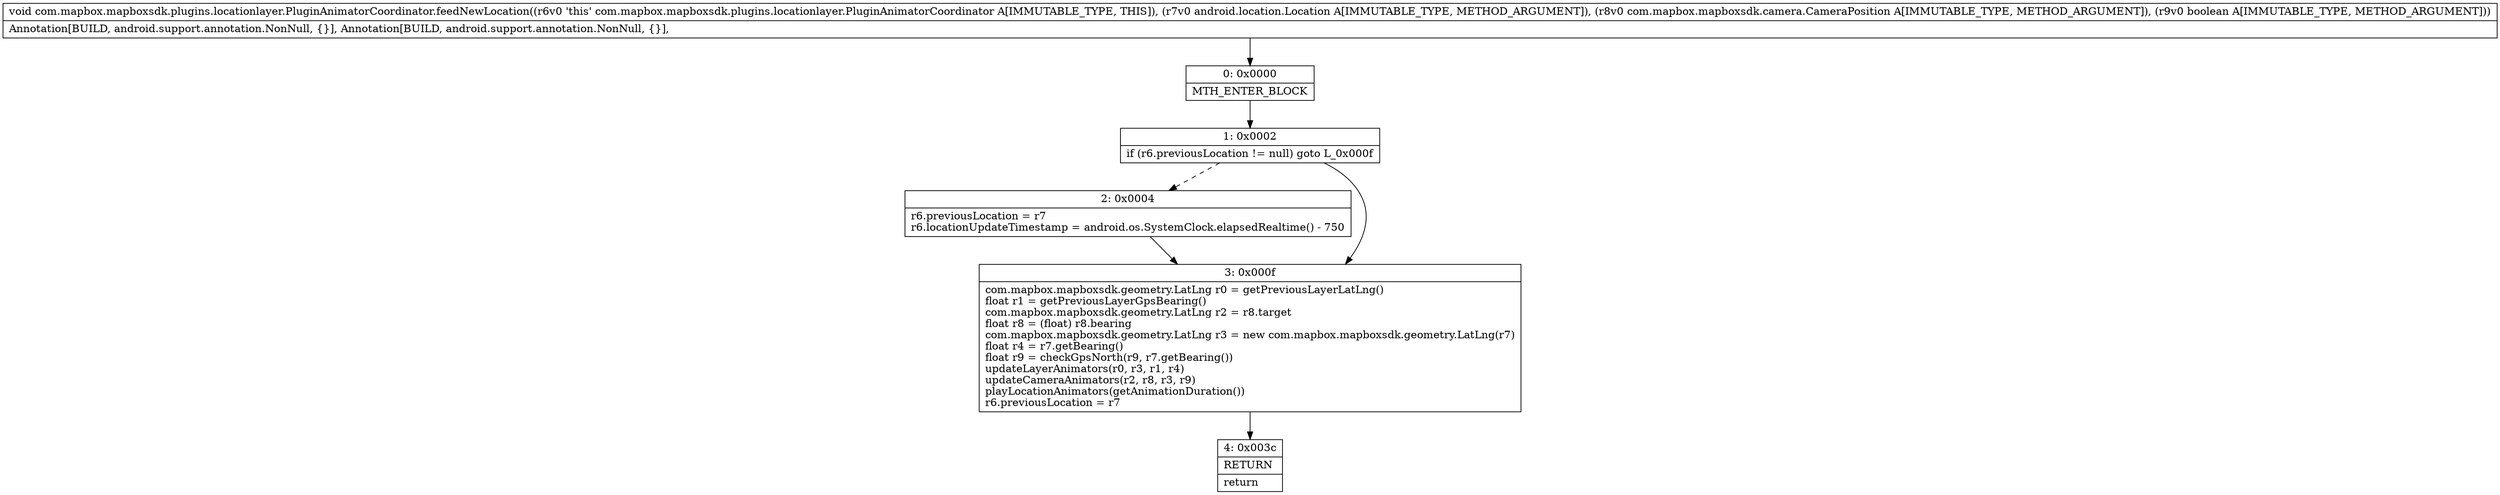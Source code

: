 digraph "CFG forcom.mapbox.mapboxsdk.plugins.locationlayer.PluginAnimatorCoordinator.feedNewLocation(Landroid\/location\/Location;Lcom\/mapbox\/mapboxsdk\/camera\/CameraPosition;Z)V" {
Node_0 [shape=record,label="{0\:\ 0x0000|MTH_ENTER_BLOCK\l}"];
Node_1 [shape=record,label="{1\:\ 0x0002|if (r6.previousLocation != null) goto L_0x000f\l}"];
Node_2 [shape=record,label="{2\:\ 0x0004|r6.previousLocation = r7\lr6.locationUpdateTimestamp = android.os.SystemClock.elapsedRealtime() \- 750\l}"];
Node_3 [shape=record,label="{3\:\ 0x000f|com.mapbox.mapboxsdk.geometry.LatLng r0 = getPreviousLayerLatLng()\lfloat r1 = getPreviousLayerGpsBearing()\lcom.mapbox.mapboxsdk.geometry.LatLng r2 = r8.target\lfloat r8 = (float) r8.bearing\lcom.mapbox.mapboxsdk.geometry.LatLng r3 = new com.mapbox.mapboxsdk.geometry.LatLng(r7)\lfloat r4 = r7.getBearing()\lfloat r9 = checkGpsNorth(r9, r7.getBearing())\lupdateLayerAnimators(r0, r3, r1, r4)\lupdateCameraAnimators(r2, r8, r3, r9)\lplayLocationAnimators(getAnimationDuration())\lr6.previousLocation = r7\l}"];
Node_4 [shape=record,label="{4\:\ 0x003c|RETURN\l|return\l}"];
MethodNode[shape=record,label="{void com.mapbox.mapboxsdk.plugins.locationlayer.PluginAnimatorCoordinator.feedNewLocation((r6v0 'this' com.mapbox.mapboxsdk.plugins.locationlayer.PluginAnimatorCoordinator A[IMMUTABLE_TYPE, THIS]), (r7v0 android.location.Location A[IMMUTABLE_TYPE, METHOD_ARGUMENT]), (r8v0 com.mapbox.mapboxsdk.camera.CameraPosition A[IMMUTABLE_TYPE, METHOD_ARGUMENT]), (r9v0 boolean A[IMMUTABLE_TYPE, METHOD_ARGUMENT]))  | Annotation[BUILD, android.support.annotation.NonNull, \{\}], Annotation[BUILD, android.support.annotation.NonNull, \{\}], \l}"];
MethodNode -> Node_0;
Node_0 -> Node_1;
Node_1 -> Node_2[style=dashed];
Node_1 -> Node_3;
Node_2 -> Node_3;
Node_3 -> Node_4;
}

